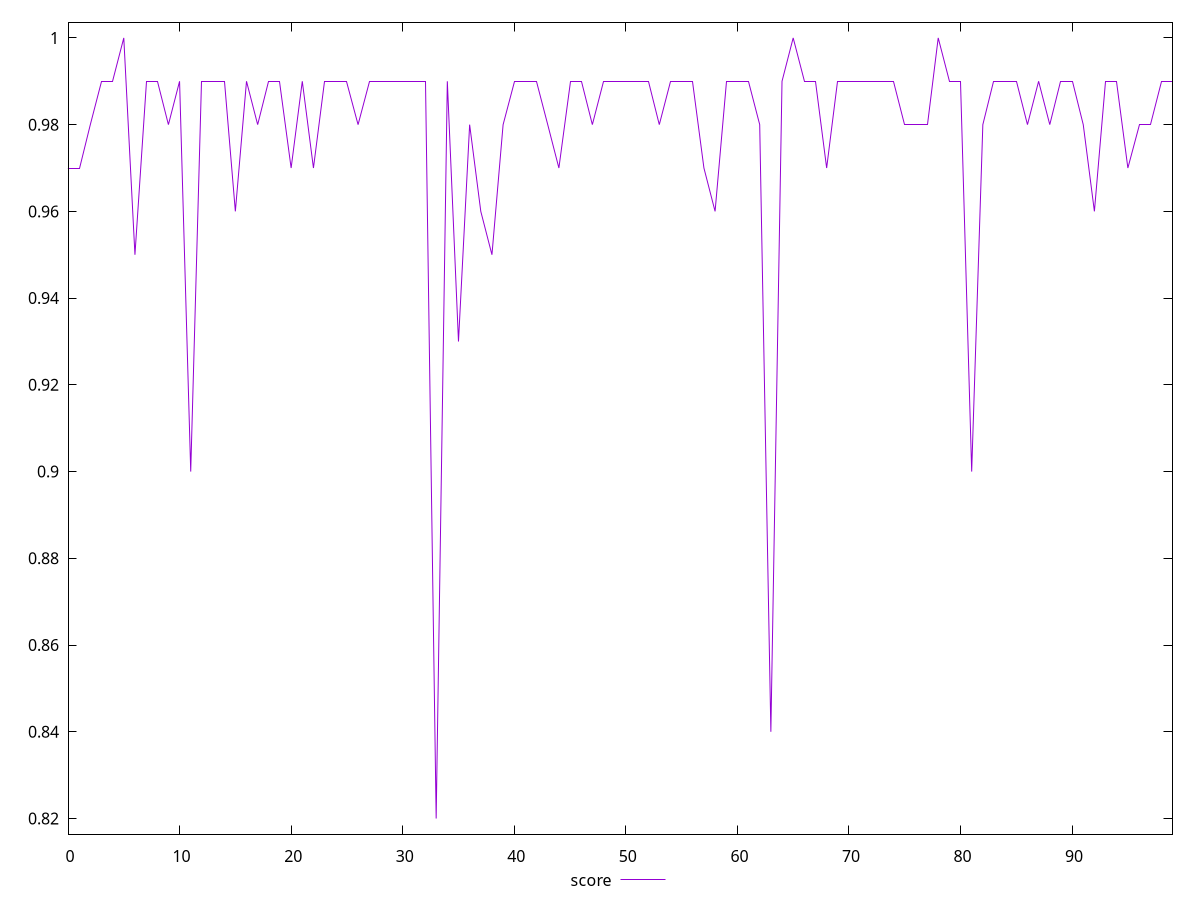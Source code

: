 reset

$score <<EOF
0 0.97
1 0.97
2 0.98
3 0.99
4 0.99
5 1
6 0.95
7 0.99
8 0.99
9 0.98
10 0.99
11 0.9
12 0.99
13 0.99
14 0.99
15 0.96
16 0.99
17 0.98
18 0.99
19 0.99
20 0.97
21 0.99
22 0.97
23 0.99
24 0.99
25 0.99
26 0.98
27 0.99
28 0.99
29 0.99
30 0.99
31 0.99
32 0.99
33 0.82
34 0.99
35 0.93
36 0.98
37 0.96
38 0.95
39 0.98
40 0.99
41 0.99
42 0.99
43 0.98
44 0.97
45 0.99
46 0.99
47 0.98
48 0.99
49 0.99
50 0.99
51 0.99
52 0.99
53 0.98
54 0.99
55 0.99
56 0.99
57 0.97
58 0.96
59 0.99
60 0.99
61 0.99
62 0.98
63 0.84
64 0.99
65 1
66 0.99
67 0.99
68 0.97
69 0.99
70 0.99
71 0.99
72 0.99
73 0.99
74 0.99
75 0.98
76 0.98
77 0.98
78 1
79 0.99
80 0.99
81 0.9
82 0.98
83 0.99
84 0.99
85 0.99
86 0.98
87 0.99
88 0.98
89 0.99
90 0.99
91 0.98
92 0.96
93 0.99
94 0.99
95 0.97
96 0.98
97 0.98
98 0.99
99 0.99
EOF

set key outside below
set xrange [0:99]
set yrange [0.8163999999999999:1.0036]
set trange [0.8163999999999999:1.0036]
set terminal svg size 640, 500 enhanced background rgb 'white'
set output "report_00019_2021-02-10T18-14-37.922Z//max-potential-fid/samples/pages+cached+noadtech+nomedia/score/values.svg"

plot $score title "score" with line

reset
